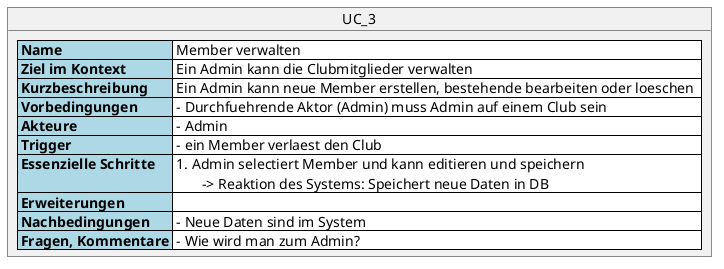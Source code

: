 @startuml
object UC_3 {
<#lightblue,#black>|= Name |<#white> Member verwalten |
<#lightblue,#black>|= Ziel im Kontext |<#white> Ein Admin kann die Clubmitglieder verwalten |
<#lightblue,#black>|= Kurzbeschreibung |<#white> Ein Admin kann neue Member erstellen, bestehende bearbeiten oder loeschen  |
<#lightblue,#black>|= Vorbedingungen |<#white> - Durchfuehrende Aktor (Admin) muss Admin auf einem Club sein|
<#lightblue,#black>|= Akteure |<#white> - Admin |
<#lightblue,#black>|= Trigger |<#white> - ein Member verlaest den Club  |
<#lightblue,#black>|= Essenzielle Schritte |<#white> 1. Admin selectiert Member und kann editieren und speichern\n\t-> Reaktion des Systems: Speichert neue Daten in DB|
<#lightblue,#black>|= Erweiterungen |<#white>|
<#lightblue,#black>|= Nachbedingungen |<#white> - Neue Daten sind im System|
<#lightblue,#black>|= Fragen, Kommentare |<#with> - Wie wird man zum Admin? |
}
@enduml